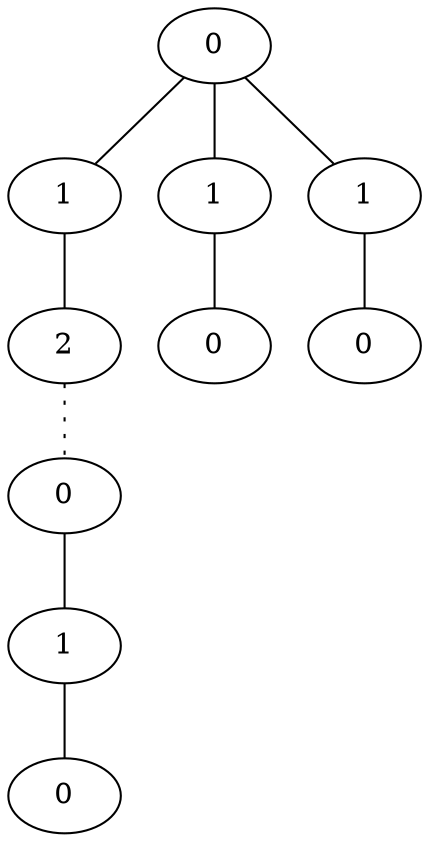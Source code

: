 graph {
a0[label=0];
a1[label=1];
a2[label=2];
a3[label=0];
a4[label=1];
a5[label=0];
a6[label=1];
a7[label=0];
a8[label=1];
a9[label=0];
a0 -- a1;
a0 -- a6;
a0 -- a8;
a1 -- a2;
a2 -- a3 [style=dotted];
a3 -- a4;
a4 -- a5;
a6 -- a7;
a8 -- a9;
}
